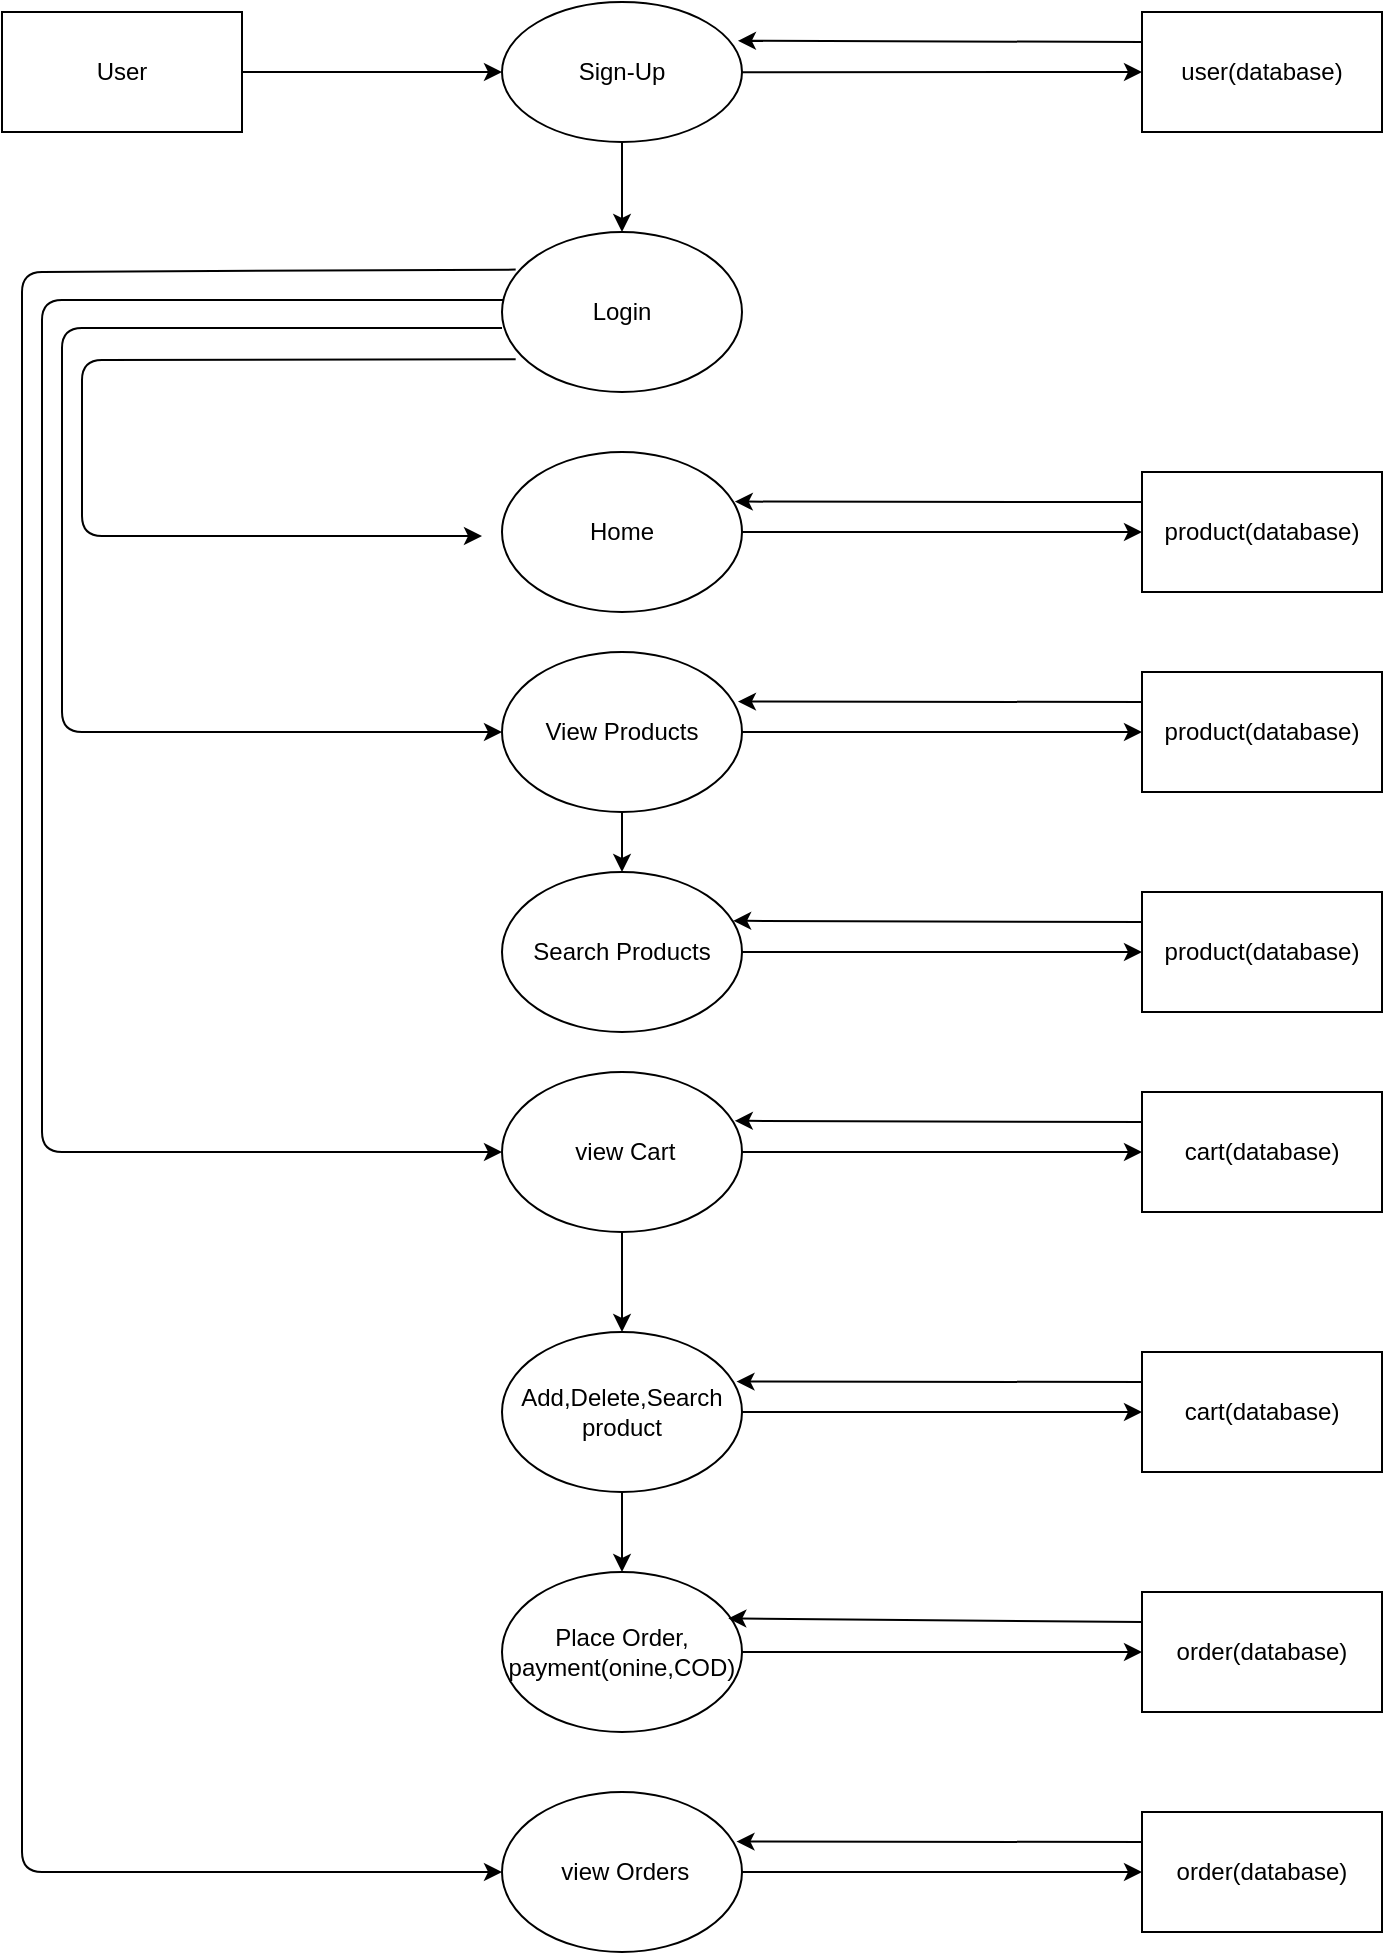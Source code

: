 <mxfile>
    <diagram id="B2Fk43i2HGmEtJ_puNpp" name="Page-1">
        <mxGraphModel dx="832" dy="415" grid="1" gridSize="10" guides="1" tooltips="1" connect="1" arrows="1" fold="1" page="1" pageScale="1" pageWidth="850" pageHeight="1100" math="0" shadow="0">
            <root>
                <mxCell id="0"/>
                <mxCell id="1" parent="0"/>
                <mxCell id="6" style="edgeStyle=none;html=1;entryX=0;entryY=0.5;entryDx=0;entryDy=0;" parent="1" source="3" target="4" edge="1">
                    <mxGeometry relative="1" as="geometry"/>
                </mxCell>
                <mxCell id="3" value="User" style="whiteSpace=wrap;html=1;" parent="1" vertex="1">
                    <mxGeometry x="30" y="40" width="120" height="60" as="geometry"/>
                </mxCell>
                <mxCell id="7" style="edgeStyle=none;html=1;entryX=0;entryY=0.5;entryDx=0;entryDy=0;" parent="1" source="4" target="5" edge="1">
                    <mxGeometry relative="1" as="geometry"/>
                </mxCell>
                <mxCell id="10" value="" style="edgeStyle=none;html=1;" parent="1" source="4" target="8" edge="1">
                    <mxGeometry relative="1" as="geometry"/>
                </mxCell>
                <mxCell id="4" value="Sign-Up" style="ellipse;whiteSpace=wrap;html=1;" parent="1" vertex="1">
                    <mxGeometry x="280" y="35" width="120" height="70" as="geometry"/>
                </mxCell>
                <mxCell id="31" style="edgeStyle=none;html=1;exitX=0;exitY=0.25;exitDx=0;exitDy=0;entryX=0.983;entryY=0.277;entryDx=0;entryDy=0;entryPerimeter=0;" edge="1" parent="1" source="5" target="4">
                    <mxGeometry relative="1" as="geometry"/>
                </mxCell>
                <mxCell id="5" value="user(database)" style="rounded=0;whiteSpace=wrap;html=1;" parent="1" vertex="1">
                    <mxGeometry x="600" y="40" width="120" height="60" as="geometry"/>
                </mxCell>
                <mxCell id="11" style="edgeStyle=none;html=1;exitX=0.057;exitY=0.77;exitDx=0;exitDy=0;exitPerimeter=0;" parent="1" edge="1">
                    <mxGeometry relative="1" as="geometry">
                        <mxPoint x="270" y="302" as="targetPoint"/>
                        <mxPoint x="286.84" y="213.6" as="sourcePoint"/>
                        <Array as="points">
                            <mxPoint x="70" y="214"/>
                            <mxPoint x="70" y="302"/>
                        </Array>
                    </mxGeometry>
                </mxCell>
                <mxCell id="15" style="edgeStyle=none;html=1;entryX=0;entryY=0.5;entryDx=0;entryDy=0;" parent="1" edge="1" target="16">
                    <mxGeometry relative="1" as="geometry">
                        <mxPoint x="280" y="408" as="targetPoint"/>
                        <Array as="points">
                            <mxPoint x="60" y="198"/>
                            <mxPoint x="60" y="400"/>
                        </Array>
                        <mxPoint x="280" y="198" as="sourcePoint"/>
                    </mxGeometry>
                </mxCell>
                <mxCell id="20" style="edgeStyle=none;html=1;entryX=0;entryY=0.5;entryDx=0;entryDy=0;exitX=0.01;exitY=0.425;exitDx=0;exitDy=0;exitPerimeter=0;" parent="1" edge="1" target="19" source="8">
                    <mxGeometry relative="1" as="geometry">
                        <mxPoint x="280" y="182" as="sourcePoint"/>
                        <mxPoint x="280" y="502" as="targetPoint"/>
                        <Array as="points">
                            <mxPoint x="50" y="184"/>
                            <mxPoint x="50" y="610"/>
                        </Array>
                    </mxGeometry>
                </mxCell>
                <mxCell id="25" style="edgeStyle=none;html=1;entryX=0;entryY=0.5;entryDx=0;entryDy=0;exitX=0.057;exitY=0.235;exitDx=0;exitDy=0;exitPerimeter=0;" parent="1" source="8" target="23" edge="1">
                    <mxGeometry relative="1" as="geometry">
                        <mxPoint x="297.574" y="170.716" as="sourcePoint"/>
                        <Array as="points">
                            <mxPoint x="40" y="170"/>
                            <mxPoint x="40" y="970"/>
                        </Array>
                        <mxPoint x="280" y="619" as="targetPoint"/>
                    </mxGeometry>
                </mxCell>
                <mxCell id="8" value="Login" style="ellipse;whiteSpace=wrap;html=1;" parent="1" vertex="1">
                    <mxGeometry x="280" y="150" width="120" height="80" as="geometry"/>
                </mxCell>
                <mxCell id="14" style="edgeStyle=none;html=1;entryX=0;entryY=0.5;entryDx=0;entryDy=0;" parent="1" source="12" target="13" edge="1">
                    <mxGeometry relative="1" as="geometry"/>
                </mxCell>
                <mxCell id="12" value="Home" style="ellipse;whiteSpace=wrap;html=1;" parent="1" vertex="1">
                    <mxGeometry x="280" y="260" width="120" height="80" as="geometry"/>
                </mxCell>
                <mxCell id="46" style="edgeStyle=none;html=1;exitX=0;exitY=0.25;exitDx=0;exitDy=0;entryX=0.97;entryY=0.31;entryDx=0;entryDy=0;entryPerimeter=0;" edge="1" parent="1" source="13" target="12">
                    <mxGeometry relative="1" as="geometry"/>
                </mxCell>
                <mxCell id="13" value="product(database)" style="rounded=0;whiteSpace=wrap;html=1;" parent="1" vertex="1">
                    <mxGeometry x="600" y="270" width="120" height="60" as="geometry"/>
                </mxCell>
                <mxCell id="18" style="edgeStyle=none;html=1;entryX=0;entryY=0.5;entryDx=0;entryDy=0;" parent="1" source="16" target="17" edge="1">
                    <mxGeometry relative="1" as="geometry"/>
                </mxCell>
                <mxCell id="37" value="" style="edgeStyle=none;html=1;" edge="1" parent="1" source="16" target="36">
                    <mxGeometry relative="1" as="geometry"/>
                </mxCell>
                <mxCell id="16" value="View Products" style="ellipse;whiteSpace=wrap;html=1;" parent="1" vertex="1">
                    <mxGeometry x="280" y="360" width="120" height="80" as="geometry"/>
                </mxCell>
                <mxCell id="47" style="edgeStyle=none;html=1;exitX=0;exitY=0.25;exitDx=0;exitDy=0;entryX=0.983;entryY=0.31;entryDx=0;entryDy=0;entryPerimeter=0;" edge="1" parent="1" source="17" target="16">
                    <mxGeometry relative="1" as="geometry"/>
                </mxCell>
                <mxCell id="17" value="product(database)" style="rounded=0;whiteSpace=wrap;html=1;" parent="1" vertex="1">
                    <mxGeometry x="600" y="370" width="120" height="60" as="geometry"/>
                </mxCell>
                <mxCell id="22" style="edgeStyle=none;html=1;entryX=0;entryY=0.5;entryDx=0;entryDy=0;" parent="1" source="19" target="21" edge="1">
                    <mxGeometry relative="1" as="geometry"/>
                </mxCell>
                <mxCell id="33" value="" style="edgeStyle=none;html=1;" edge="1" parent="1" source="19" target="32">
                    <mxGeometry relative="1" as="geometry"/>
                </mxCell>
                <mxCell id="19" value="&amp;nbsp;view Cart" style="ellipse;whiteSpace=wrap;html=1;" parent="1" vertex="1">
                    <mxGeometry x="280" y="570" width="120" height="80" as="geometry"/>
                </mxCell>
                <mxCell id="48" style="edgeStyle=none;html=1;exitX=0;exitY=0.25;exitDx=0;exitDy=0;entryX=0.97;entryY=0.305;entryDx=0;entryDy=0;entryPerimeter=0;" edge="1" parent="1" source="21" target="19">
                    <mxGeometry relative="1" as="geometry"/>
                </mxCell>
                <mxCell id="21" value="cart(database)" style="rounded=0;whiteSpace=wrap;html=1;" parent="1" vertex="1">
                    <mxGeometry x="600" y="580" width="120" height="60" as="geometry"/>
                </mxCell>
                <mxCell id="27" style="edgeStyle=none;html=1;" parent="1" source="23" target="26" edge="1">
                    <mxGeometry relative="1" as="geometry"/>
                </mxCell>
                <mxCell id="23" value="&amp;nbsp;view Orders" style="ellipse;whiteSpace=wrap;html=1;" parent="1" vertex="1">
                    <mxGeometry x="280" y="930" width="120" height="80" as="geometry"/>
                </mxCell>
                <mxCell id="50" style="edgeStyle=none;html=1;exitX=0;exitY=0.25;exitDx=0;exitDy=0;entryX=0.977;entryY=0.31;entryDx=0;entryDy=0;entryPerimeter=0;" edge="1" parent="1" source="26" target="23">
                    <mxGeometry relative="1" as="geometry"/>
                </mxCell>
                <mxCell id="26" value="order(database)" style="rounded=0;whiteSpace=wrap;html=1;" parent="1" vertex="1">
                    <mxGeometry x="600" y="940" width="120" height="60" as="geometry"/>
                </mxCell>
                <mxCell id="35" value="" style="edgeStyle=none;html=1;" edge="1" parent="1" source="32" target="34">
                    <mxGeometry relative="1" as="geometry"/>
                </mxCell>
                <mxCell id="52" value="" style="edgeStyle=none;html=1;" edge="1" parent="1" source="32" target="51">
                    <mxGeometry relative="1" as="geometry"/>
                </mxCell>
                <mxCell id="32" value="Add,Delete,Search product" style="ellipse;whiteSpace=wrap;html=1;" vertex="1" parent="1">
                    <mxGeometry x="280" y="700" width="120" height="80" as="geometry"/>
                </mxCell>
                <mxCell id="49" style="edgeStyle=none;html=1;exitX=0;exitY=0.25;exitDx=0;exitDy=0;entryX=0.977;entryY=0.31;entryDx=0;entryDy=0;entryPerimeter=0;" edge="1" parent="1" source="34" target="32">
                    <mxGeometry relative="1" as="geometry"/>
                </mxCell>
                <mxCell id="34" value="cart(database)" style="whiteSpace=wrap;html=1;" vertex="1" parent="1">
                    <mxGeometry x="600" y="710" width="120" height="60" as="geometry"/>
                </mxCell>
                <mxCell id="43" value="" style="edgeStyle=none;html=1;" edge="1" parent="1" source="36" target="42">
                    <mxGeometry relative="1" as="geometry"/>
                </mxCell>
                <mxCell id="36" value="Search Products" style="ellipse;whiteSpace=wrap;html=1;" vertex="1" parent="1">
                    <mxGeometry x="280" y="470" width="120" height="80" as="geometry"/>
                </mxCell>
                <mxCell id="44" style="edgeStyle=none;html=1;exitX=0;exitY=0.25;exitDx=0;exitDy=0;entryX=0.963;entryY=0.305;entryDx=0;entryDy=0;entryPerimeter=0;" edge="1" parent="1" source="42" target="36">
                    <mxGeometry relative="1" as="geometry"/>
                </mxCell>
                <mxCell id="42" value="product(database)" style="whiteSpace=wrap;html=1;" vertex="1" parent="1">
                    <mxGeometry x="600" y="480" width="120" height="60" as="geometry"/>
                </mxCell>
                <mxCell id="53" style="edgeStyle=none;html=1;entryX=0;entryY=0.5;entryDx=0;entryDy=0;" edge="1" parent="1" source="51" target="54">
                    <mxGeometry relative="1" as="geometry">
                        <mxPoint x="590" y="860" as="targetPoint"/>
                    </mxGeometry>
                </mxCell>
                <mxCell id="51" value="Place Order,&lt;br&gt;payment(onine,COD)" style="ellipse;whiteSpace=wrap;html=1;" vertex="1" parent="1">
                    <mxGeometry x="280" y="820" width="120" height="80" as="geometry"/>
                </mxCell>
                <mxCell id="55" style="edgeStyle=none;html=1;exitX=0;exitY=0.25;exitDx=0;exitDy=0;entryX=0.943;entryY=0.29;entryDx=0;entryDy=0;entryPerimeter=0;" edge="1" parent="1" source="54" target="51">
                    <mxGeometry relative="1" as="geometry"/>
                </mxCell>
                <mxCell id="54" value="order(database)" style="rounded=0;whiteSpace=wrap;html=1;" vertex="1" parent="1">
                    <mxGeometry x="600" y="830" width="120" height="60" as="geometry"/>
                </mxCell>
            </root>
        </mxGraphModel>
    </diagram>
</mxfile>